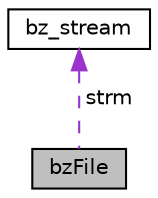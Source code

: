 digraph "bzFile"
{
 // LATEX_PDF_SIZE
  edge [fontname="Helvetica",fontsize="10",labelfontname="Helvetica",labelfontsize="10"];
  node [fontname="Helvetica",fontsize="10",shape=record];
  Node1 [label="bzFile",height=0.2,width=0.4,color="black", fillcolor="grey75", style="filled", fontcolor="black",tooltip=" "];
  Node2 -> Node1 [dir="back",color="darkorchid3",fontsize="10",style="dashed",label=" strm" ];
  Node2 [label="bz_stream",height=0.2,width=0.4,color="black", fillcolor="white", style="filled",URL="$structbz__stream.html",tooltip=" "];
}
